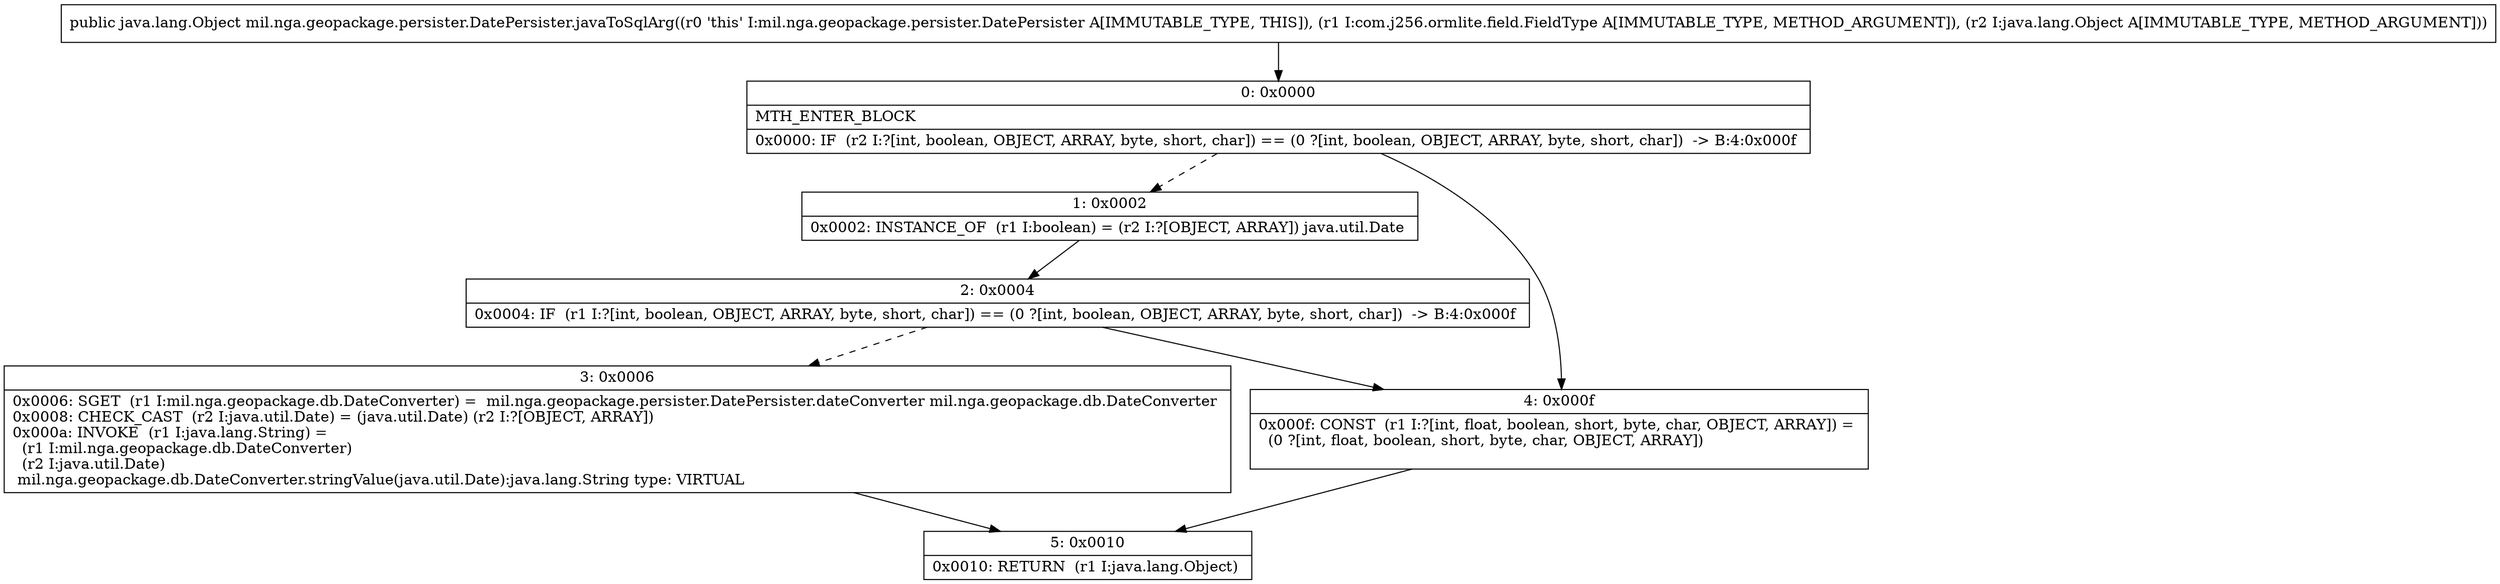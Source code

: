 digraph "CFG formil.nga.geopackage.persister.DatePersister.javaToSqlArg(Lcom\/j256\/ormlite\/field\/FieldType;Ljava\/lang\/Object;)Ljava\/lang\/Object;" {
Node_0 [shape=record,label="{0\:\ 0x0000|MTH_ENTER_BLOCK\l|0x0000: IF  (r2 I:?[int, boolean, OBJECT, ARRAY, byte, short, char]) == (0 ?[int, boolean, OBJECT, ARRAY, byte, short, char])  \-\> B:4:0x000f \l}"];
Node_1 [shape=record,label="{1\:\ 0x0002|0x0002: INSTANCE_OF  (r1 I:boolean) = (r2 I:?[OBJECT, ARRAY]) java.util.Date \l}"];
Node_2 [shape=record,label="{2\:\ 0x0004|0x0004: IF  (r1 I:?[int, boolean, OBJECT, ARRAY, byte, short, char]) == (0 ?[int, boolean, OBJECT, ARRAY, byte, short, char])  \-\> B:4:0x000f \l}"];
Node_3 [shape=record,label="{3\:\ 0x0006|0x0006: SGET  (r1 I:mil.nga.geopackage.db.DateConverter) =  mil.nga.geopackage.persister.DatePersister.dateConverter mil.nga.geopackage.db.DateConverter \l0x0008: CHECK_CAST  (r2 I:java.util.Date) = (java.util.Date) (r2 I:?[OBJECT, ARRAY]) \l0x000a: INVOKE  (r1 I:java.lang.String) = \l  (r1 I:mil.nga.geopackage.db.DateConverter)\l  (r2 I:java.util.Date)\l mil.nga.geopackage.db.DateConverter.stringValue(java.util.Date):java.lang.String type: VIRTUAL \l}"];
Node_4 [shape=record,label="{4\:\ 0x000f|0x000f: CONST  (r1 I:?[int, float, boolean, short, byte, char, OBJECT, ARRAY]) = \l  (0 ?[int, float, boolean, short, byte, char, OBJECT, ARRAY])\l \l}"];
Node_5 [shape=record,label="{5\:\ 0x0010|0x0010: RETURN  (r1 I:java.lang.Object) \l}"];
MethodNode[shape=record,label="{public java.lang.Object mil.nga.geopackage.persister.DatePersister.javaToSqlArg((r0 'this' I:mil.nga.geopackage.persister.DatePersister A[IMMUTABLE_TYPE, THIS]), (r1 I:com.j256.ormlite.field.FieldType A[IMMUTABLE_TYPE, METHOD_ARGUMENT]), (r2 I:java.lang.Object A[IMMUTABLE_TYPE, METHOD_ARGUMENT])) }"];
MethodNode -> Node_0;
Node_0 -> Node_1[style=dashed];
Node_0 -> Node_4;
Node_1 -> Node_2;
Node_2 -> Node_3[style=dashed];
Node_2 -> Node_4;
Node_3 -> Node_5;
Node_4 -> Node_5;
}

